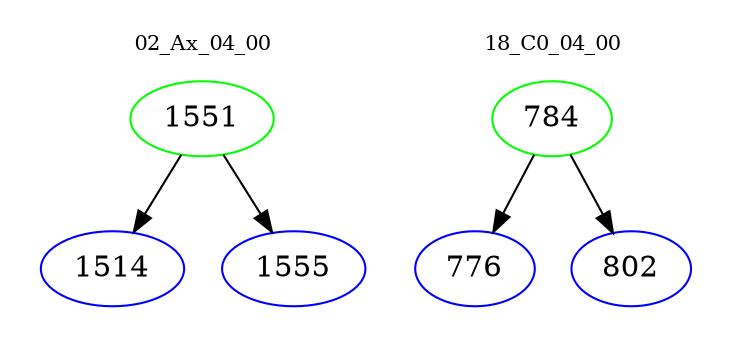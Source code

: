 digraph{
subgraph cluster_0 {
color = white
label = "02_Ax_04_00";
fontsize=10;
T0_1551 [label="1551", color="green"]
T0_1551 -> T0_1514 [color="black"]
T0_1514 [label="1514", color="blue"]
T0_1551 -> T0_1555 [color="black"]
T0_1555 [label="1555", color="blue"]
}
subgraph cluster_1 {
color = white
label = "18_C0_04_00";
fontsize=10;
T1_784 [label="784", color="green"]
T1_784 -> T1_776 [color="black"]
T1_776 [label="776", color="blue"]
T1_784 -> T1_802 [color="black"]
T1_802 [label="802", color="blue"]
}
}
